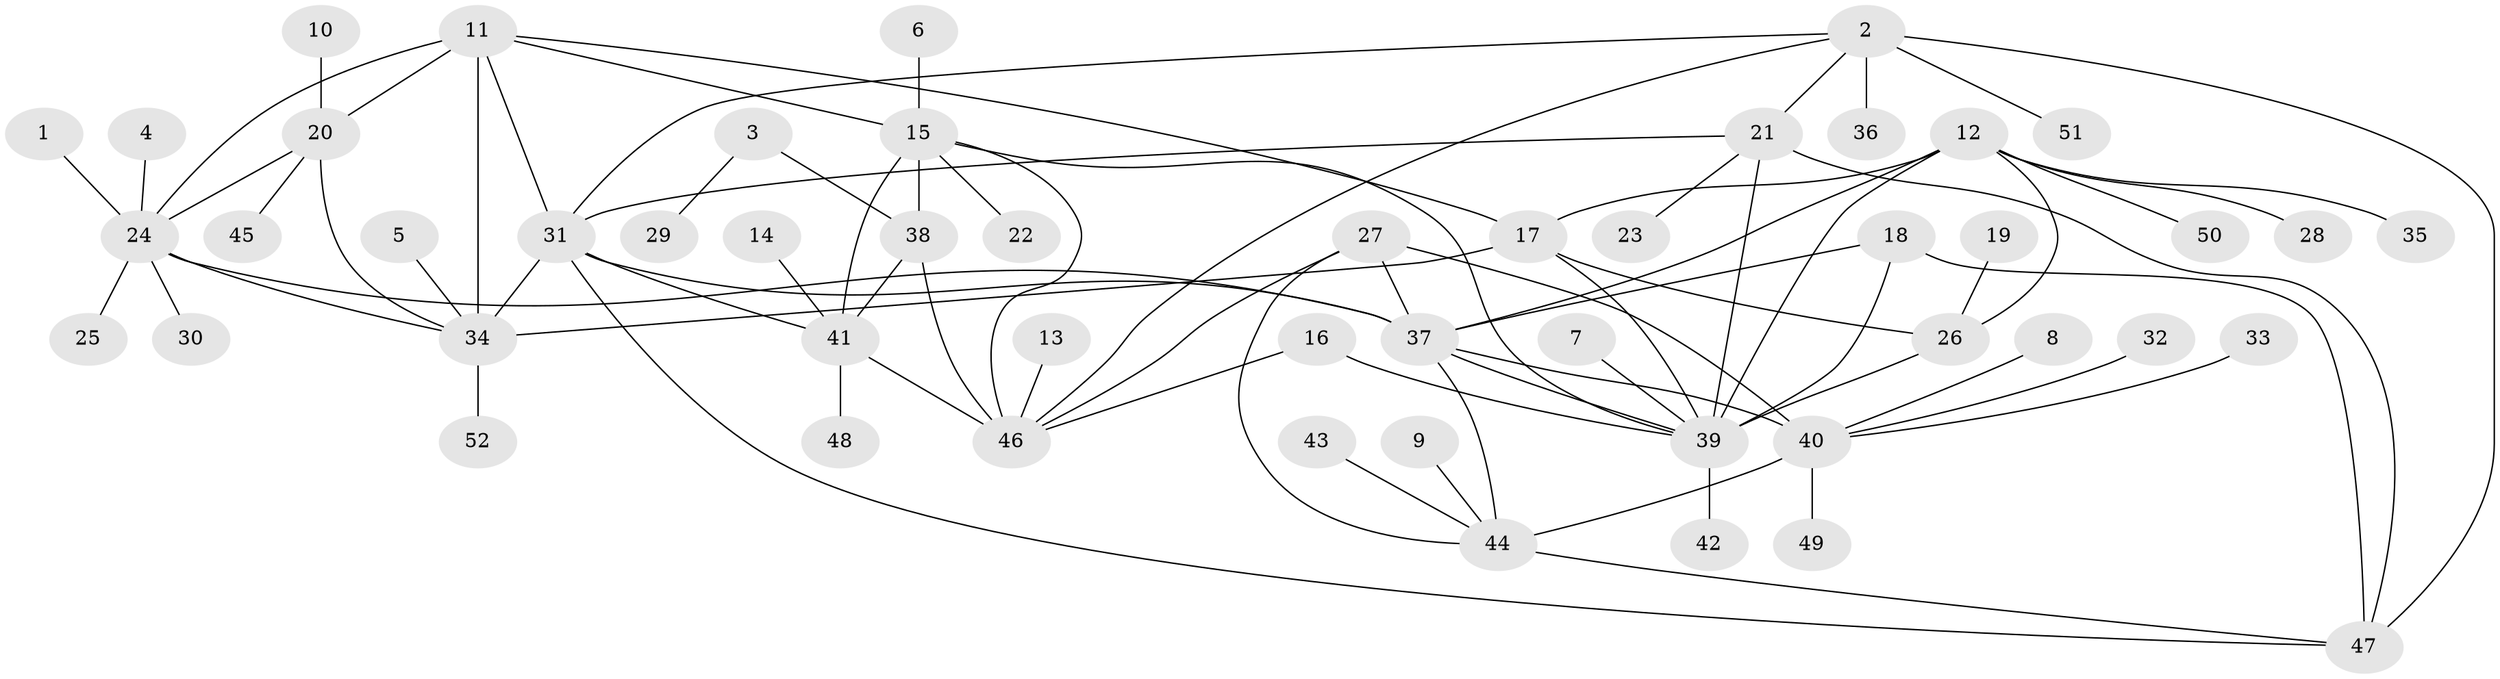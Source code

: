 // original degree distribution, {6: 0.02912621359223301, 11: 0.009708737864077669, 7: 0.06796116504854369, 10: 0.038834951456310676, 8: 0.038834951456310676, 5: 0.019417475728155338, 9: 0.019417475728155338, 4: 0.009708737864077669, 12: 0.009708737864077669, 1: 0.5728155339805825, 2: 0.17475728155339806, 3: 0.009708737864077669}
// Generated by graph-tools (version 1.1) at 2025/02/03/09/25 03:02:40]
// undirected, 52 vertices, 80 edges
graph export_dot {
graph [start="1"]
  node [color=gray90,style=filled];
  1;
  2;
  3;
  4;
  5;
  6;
  7;
  8;
  9;
  10;
  11;
  12;
  13;
  14;
  15;
  16;
  17;
  18;
  19;
  20;
  21;
  22;
  23;
  24;
  25;
  26;
  27;
  28;
  29;
  30;
  31;
  32;
  33;
  34;
  35;
  36;
  37;
  38;
  39;
  40;
  41;
  42;
  43;
  44;
  45;
  46;
  47;
  48;
  49;
  50;
  51;
  52;
  1 -- 24 [weight=1.0];
  2 -- 21 [weight=1.0];
  2 -- 31 [weight=1.0];
  2 -- 36 [weight=1.0];
  2 -- 46 [weight=1.0];
  2 -- 47 [weight=2.0];
  2 -- 51 [weight=1.0];
  3 -- 29 [weight=1.0];
  3 -- 38 [weight=1.0];
  4 -- 24 [weight=1.0];
  5 -- 34 [weight=1.0];
  6 -- 15 [weight=1.0];
  7 -- 39 [weight=1.0];
  8 -- 40 [weight=1.0];
  9 -- 44 [weight=1.0];
  10 -- 20 [weight=1.0];
  11 -- 15 [weight=1.0];
  11 -- 17 [weight=1.0];
  11 -- 20 [weight=2.0];
  11 -- 24 [weight=2.0];
  11 -- 31 [weight=1.0];
  11 -- 34 [weight=2.0];
  12 -- 17 [weight=2.0];
  12 -- 26 [weight=2.0];
  12 -- 28 [weight=1.0];
  12 -- 35 [weight=1.0];
  12 -- 37 [weight=1.0];
  12 -- 39 [weight=2.0];
  12 -- 50 [weight=1.0];
  13 -- 46 [weight=1.0];
  14 -- 41 [weight=1.0];
  15 -- 22 [weight=1.0];
  15 -- 38 [weight=1.0];
  15 -- 39 [weight=1.0];
  15 -- 41 [weight=2.0];
  15 -- 46 [weight=1.0];
  16 -- 39 [weight=1.0];
  16 -- 46 [weight=1.0];
  17 -- 26 [weight=1.0];
  17 -- 34 [weight=1.0];
  17 -- 39 [weight=1.0];
  18 -- 37 [weight=1.0];
  18 -- 39 [weight=1.0];
  18 -- 47 [weight=1.0];
  19 -- 26 [weight=1.0];
  20 -- 24 [weight=1.0];
  20 -- 34 [weight=1.0];
  20 -- 45 [weight=1.0];
  21 -- 23 [weight=1.0];
  21 -- 31 [weight=1.0];
  21 -- 39 [weight=1.0];
  21 -- 47 [weight=2.0];
  24 -- 25 [weight=1.0];
  24 -- 30 [weight=1.0];
  24 -- 34 [weight=1.0];
  24 -- 37 [weight=1.0];
  26 -- 39 [weight=1.0];
  27 -- 37 [weight=2.0];
  27 -- 40 [weight=1.0];
  27 -- 44 [weight=1.0];
  27 -- 46 [weight=1.0];
  31 -- 34 [weight=1.0];
  31 -- 37 [weight=1.0];
  31 -- 41 [weight=1.0];
  31 -- 47 [weight=2.0];
  32 -- 40 [weight=1.0];
  33 -- 40 [weight=1.0];
  34 -- 52 [weight=1.0];
  37 -- 39 [weight=1.0];
  37 -- 40 [weight=2.0];
  37 -- 44 [weight=2.0];
  38 -- 41 [weight=2.0];
  38 -- 46 [weight=1.0];
  39 -- 42 [weight=1.0];
  40 -- 44 [weight=1.0];
  40 -- 49 [weight=1.0];
  41 -- 46 [weight=2.0];
  41 -- 48 [weight=1.0];
  43 -- 44 [weight=1.0];
  44 -- 47 [weight=1.0];
}
